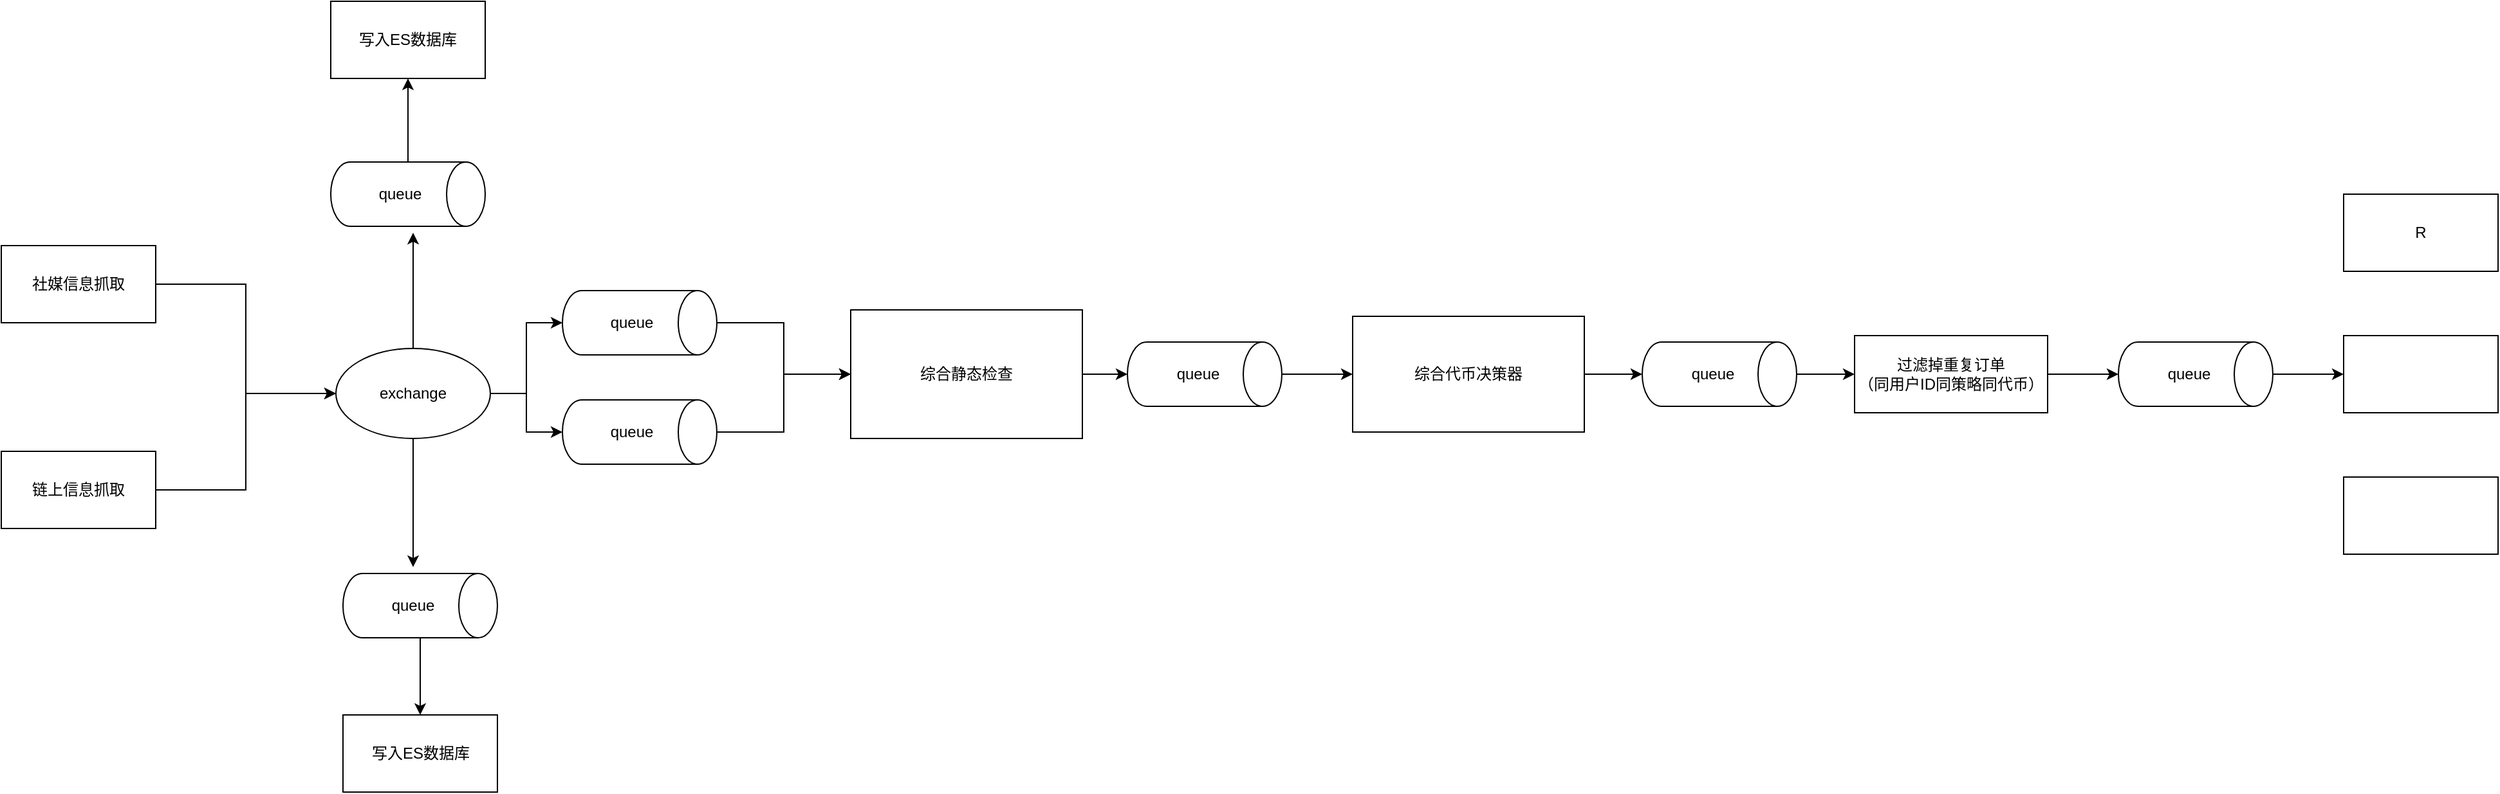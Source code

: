 <mxfile version="28.2.3">
  <diagram name="第 1 页" id="ktbgdnzE6EwHR5D7C_3F">
    <mxGraphModel dx="1985" dy="1763" grid="1" gridSize="10" guides="1" tooltips="1" connect="1" arrows="1" fold="1" page="1" pageScale="1" pageWidth="827" pageHeight="1169" math="0" shadow="0">
      <root>
        <mxCell id="0" />
        <mxCell id="1" parent="0" />
        <mxCell id="co5VTCmra7gZKyppTI4R-13" style="edgeStyle=orthogonalEdgeStyle;rounded=0;orthogonalLoop=1;jettySize=auto;html=1;entryX=0;entryY=0.5;entryDx=0;entryDy=0;" edge="1" parent="1" source="co5VTCmra7gZKyppTI4R-1" target="co5VTCmra7gZKyppTI4R-9">
          <mxGeometry relative="1" as="geometry" />
        </mxCell>
        <mxCell id="co5VTCmra7gZKyppTI4R-1" value="" style="shape=cylinder3;whiteSpace=wrap;html=1;boundedLbl=1;backgroundOutline=1;size=15;rotation=90;" vertex="1" parent="1">
          <mxGeometry x="331" y="245" width="50" height="120" as="geometry" />
        </mxCell>
        <mxCell id="co5VTCmra7gZKyppTI4R-2" value="queue" style="text;html=1;align=center;verticalAlign=middle;whiteSpace=wrap;rounded=0;" vertex="1" parent="1">
          <mxGeometry x="320" y="290" width="60" height="30" as="geometry" />
        </mxCell>
        <mxCell id="co5VTCmra7gZKyppTI4R-12" style="edgeStyle=orthogonalEdgeStyle;rounded=0;orthogonalLoop=1;jettySize=auto;html=1;" edge="1" parent="1" source="co5VTCmra7gZKyppTI4R-5" target="co5VTCmra7gZKyppTI4R-9">
          <mxGeometry relative="1" as="geometry" />
        </mxCell>
        <mxCell id="co5VTCmra7gZKyppTI4R-5" value="" style="shape=cylinder3;whiteSpace=wrap;html=1;boundedLbl=1;backgroundOutline=1;size=15;rotation=90;" vertex="1" parent="1">
          <mxGeometry x="331" y="160" width="50" height="120" as="geometry" />
        </mxCell>
        <mxCell id="co5VTCmra7gZKyppTI4R-6" value="queue" style="text;html=1;align=center;verticalAlign=middle;whiteSpace=wrap;rounded=0;" vertex="1" parent="1">
          <mxGeometry x="320" y="205" width="60" height="30" as="geometry" />
        </mxCell>
        <mxCell id="co5VTCmra7gZKyppTI4R-17" style="edgeStyle=orthogonalEdgeStyle;rounded=0;orthogonalLoop=1;jettySize=auto;html=1;" edge="1" parent="1" source="co5VTCmra7gZKyppTI4R-9" target="co5VTCmra7gZKyppTI4R-15">
          <mxGeometry relative="1" as="geometry" />
        </mxCell>
        <mxCell id="co5VTCmra7gZKyppTI4R-9" value="综合静态检查" style="rounded=0;whiteSpace=wrap;html=1;" vertex="1" parent="1">
          <mxGeometry x="520" y="210" width="180" height="100" as="geometry" />
        </mxCell>
        <mxCell id="co5VTCmra7gZKyppTI4R-19" style="edgeStyle=orthogonalEdgeStyle;rounded=0;orthogonalLoop=1;jettySize=auto;html=1;entryX=0;entryY=0.5;entryDx=0;entryDy=0;" edge="1" parent="1" source="co5VTCmra7gZKyppTI4R-15" target="co5VTCmra7gZKyppTI4R-18">
          <mxGeometry relative="1" as="geometry" />
        </mxCell>
        <mxCell id="co5VTCmra7gZKyppTI4R-15" value="" style="shape=cylinder3;whiteSpace=wrap;html=1;boundedLbl=1;backgroundOutline=1;size=15;rotation=90;" vertex="1" parent="1">
          <mxGeometry x="770" y="200" width="50" height="120" as="geometry" />
        </mxCell>
        <mxCell id="co5VTCmra7gZKyppTI4R-16" value="queue" style="text;html=1;align=center;verticalAlign=middle;whiteSpace=wrap;rounded=0;" vertex="1" parent="1">
          <mxGeometry x="760" y="245" width="60" height="30" as="geometry" />
        </mxCell>
        <mxCell id="co5VTCmra7gZKyppTI4R-18" value="综合代币决策器" style="rounded=0;whiteSpace=wrap;html=1;" vertex="1" parent="1">
          <mxGeometry x="910" y="215" width="180" height="90" as="geometry" />
        </mxCell>
        <mxCell id="co5VTCmra7gZKyppTI4R-24" style="edgeStyle=orthogonalEdgeStyle;rounded=0;orthogonalLoop=1;jettySize=auto;html=1;" edge="1" parent="1" source="co5VTCmra7gZKyppTI4R-21">
          <mxGeometry relative="1" as="geometry">
            <mxPoint x="1300" y="260" as="targetPoint" />
          </mxGeometry>
        </mxCell>
        <mxCell id="co5VTCmra7gZKyppTI4R-21" value="" style="shape=cylinder3;whiteSpace=wrap;html=1;boundedLbl=1;backgroundOutline=1;size=15;rotation=90;" vertex="1" parent="1">
          <mxGeometry x="1170" y="200" width="50" height="120" as="geometry" />
        </mxCell>
        <mxCell id="co5VTCmra7gZKyppTI4R-22" value="queue" style="text;html=1;align=center;verticalAlign=middle;whiteSpace=wrap;rounded=0;" vertex="1" parent="1">
          <mxGeometry x="1160" y="245" width="60" height="30" as="geometry" />
        </mxCell>
        <mxCell id="co5VTCmra7gZKyppTI4R-23" style="edgeStyle=orthogonalEdgeStyle;rounded=0;orthogonalLoop=1;jettySize=auto;html=1;entryX=0.5;entryY=1;entryDx=0;entryDy=0;entryPerimeter=0;" edge="1" parent="1" source="co5VTCmra7gZKyppTI4R-18" target="co5VTCmra7gZKyppTI4R-21">
          <mxGeometry relative="1" as="geometry" />
        </mxCell>
        <mxCell id="co5VTCmra7gZKyppTI4R-28" style="edgeStyle=orthogonalEdgeStyle;rounded=0;orthogonalLoop=1;jettySize=auto;html=1;" edge="1" parent="1" source="co5VTCmra7gZKyppTI4R-25" target="co5VTCmra7gZKyppTI4R-26">
          <mxGeometry relative="1" as="geometry" />
        </mxCell>
        <mxCell id="co5VTCmra7gZKyppTI4R-25" value="过滤掉重复订单&lt;br&gt;（同用户ID同策略同代币）" style="rounded=0;whiteSpace=wrap;html=1;" vertex="1" parent="1">
          <mxGeometry x="1300" y="230" width="150" height="60" as="geometry" />
        </mxCell>
        <mxCell id="co5VTCmra7gZKyppTI4R-29" style="edgeStyle=orthogonalEdgeStyle;rounded=0;orthogonalLoop=1;jettySize=auto;html=1;" edge="1" parent="1" source="co5VTCmra7gZKyppTI4R-26">
          <mxGeometry relative="1" as="geometry">
            <mxPoint x="1680" y="260" as="targetPoint" />
          </mxGeometry>
        </mxCell>
        <mxCell id="co5VTCmra7gZKyppTI4R-26" value="" style="shape=cylinder3;whiteSpace=wrap;html=1;boundedLbl=1;backgroundOutline=1;size=15;rotation=90;" vertex="1" parent="1">
          <mxGeometry x="1540" y="200" width="50" height="120" as="geometry" />
        </mxCell>
        <mxCell id="co5VTCmra7gZKyppTI4R-27" value="queue" style="text;html=1;align=center;verticalAlign=middle;whiteSpace=wrap;rounded=0;" vertex="1" parent="1">
          <mxGeometry x="1530" y="245" width="60" height="30" as="geometry" />
        </mxCell>
        <mxCell id="co5VTCmra7gZKyppTI4R-30" value="" style="rounded=0;whiteSpace=wrap;html=1;" vertex="1" parent="1">
          <mxGeometry x="1680" y="230" width="120" height="60" as="geometry" />
        </mxCell>
        <mxCell id="co5VTCmra7gZKyppTI4R-31" value="R" style="rounded=0;whiteSpace=wrap;html=1;" vertex="1" parent="1">
          <mxGeometry x="1680" y="120" width="120" height="60" as="geometry" />
        </mxCell>
        <mxCell id="co5VTCmra7gZKyppTI4R-32" value="" style="rounded=0;whiteSpace=wrap;html=1;" vertex="1" parent="1">
          <mxGeometry x="1680" y="340" width="120" height="60" as="geometry" />
        </mxCell>
        <mxCell id="co5VTCmra7gZKyppTI4R-56" style="edgeStyle=orthogonalEdgeStyle;rounded=0;orthogonalLoop=1;jettySize=auto;html=1;" edge="1" parent="1" source="co5VTCmra7gZKyppTI4R-35">
          <mxGeometry relative="1" as="geometry">
            <mxPoint x="180" y="150" as="targetPoint" />
          </mxGeometry>
        </mxCell>
        <mxCell id="co5VTCmra7gZKyppTI4R-57" style="edgeStyle=orthogonalEdgeStyle;rounded=0;orthogonalLoop=1;jettySize=auto;html=1;" edge="1" parent="1" source="co5VTCmra7gZKyppTI4R-35">
          <mxGeometry relative="1" as="geometry">
            <mxPoint x="180" y="410" as="targetPoint" />
          </mxGeometry>
        </mxCell>
        <mxCell id="co5VTCmra7gZKyppTI4R-35" value="exchange" style="ellipse;whiteSpace=wrap;html=1;" vertex="1" parent="1">
          <mxGeometry x="120" y="240" width="120" height="70" as="geometry" />
        </mxCell>
        <mxCell id="co5VTCmra7gZKyppTI4R-45" style="edgeStyle=orthogonalEdgeStyle;rounded=0;orthogonalLoop=1;jettySize=auto;html=1;entryX=0;entryY=0.5;entryDx=0;entryDy=0;" edge="1" parent="1" source="co5VTCmra7gZKyppTI4R-37" target="co5VTCmra7gZKyppTI4R-35">
          <mxGeometry relative="1" as="geometry" />
        </mxCell>
        <mxCell id="co5VTCmra7gZKyppTI4R-37" value="社媒信息抓取" style="rounded=0;whiteSpace=wrap;html=1;" vertex="1" parent="1">
          <mxGeometry x="-140" y="160" width="120" height="60" as="geometry" />
        </mxCell>
        <mxCell id="co5VTCmra7gZKyppTI4R-46" style="edgeStyle=orthogonalEdgeStyle;rounded=0;orthogonalLoop=1;jettySize=auto;html=1;entryX=0;entryY=0.5;entryDx=0;entryDy=0;" edge="1" parent="1" source="co5VTCmra7gZKyppTI4R-39" target="co5VTCmra7gZKyppTI4R-35">
          <mxGeometry relative="1" as="geometry" />
        </mxCell>
        <mxCell id="co5VTCmra7gZKyppTI4R-39" value="链上信息抓取" style="rounded=0;whiteSpace=wrap;html=1;" vertex="1" parent="1">
          <mxGeometry x="-140" y="320" width="120" height="60" as="geometry" />
        </mxCell>
        <mxCell id="co5VTCmra7gZKyppTI4R-43" style="edgeStyle=orthogonalEdgeStyle;rounded=0;orthogonalLoop=1;jettySize=auto;html=1;entryX=0.5;entryY=1;entryDx=0;entryDy=0;entryPerimeter=0;" edge="1" parent="1" source="co5VTCmra7gZKyppTI4R-35" target="co5VTCmra7gZKyppTI4R-1">
          <mxGeometry relative="1" as="geometry" />
        </mxCell>
        <mxCell id="co5VTCmra7gZKyppTI4R-44" style="edgeStyle=orthogonalEdgeStyle;rounded=0;orthogonalLoop=1;jettySize=auto;html=1;entryX=0.5;entryY=1;entryDx=0;entryDy=0;entryPerimeter=0;" edge="1" parent="1" source="co5VTCmra7gZKyppTI4R-35" target="co5VTCmra7gZKyppTI4R-5">
          <mxGeometry relative="1" as="geometry" />
        </mxCell>
        <mxCell id="co5VTCmra7gZKyppTI4R-62" style="edgeStyle=orthogonalEdgeStyle;rounded=0;orthogonalLoop=1;jettySize=auto;html=1;entryX=0.5;entryY=1;entryDx=0;entryDy=0;" edge="1" parent="1" source="co5VTCmra7gZKyppTI4R-47" target="co5VTCmra7gZKyppTI4R-58">
          <mxGeometry relative="1" as="geometry" />
        </mxCell>
        <mxCell id="co5VTCmra7gZKyppTI4R-47" value="" style="shape=cylinder3;whiteSpace=wrap;html=1;boundedLbl=1;backgroundOutline=1;size=15;rotation=90;" vertex="1" parent="1">
          <mxGeometry x="151" y="60" width="50" height="120" as="geometry" />
        </mxCell>
        <mxCell id="co5VTCmra7gZKyppTI4R-48" value="queue" style="text;html=1;align=center;verticalAlign=middle;whiteSpace=wrap;rounded=0;" vertex="1" parent="1">
          <mxGeometry x="140" y="105" width="60" height="30" as="geometry" />
        </mxCell>
        <mxCell id="co5VTCmra7gZKyppTI4R-65" style="edgeStyle=orthogonalEdgeStyle;rounded=0;orthogonalLoop=1;jettySize=auto;html=1;entryX=0.5;entryY=0;entryDx=0;entryDy=0;" edge="1" parent="1" source="co5VTCmra7gZKyppTI4R-50" target="co5VTCmra7gZKyppTI4R-63">
          <mxGeometry relative="1" as="geometry" />
        </mxCell>
        <mxCell id="co5VTCmra7gZKyppTI4R-50" value="" style="shape=cylinder3;whiteSpace=wrap;html=1;boundedLbl=1;backgroundOutline=1;size=15;rotation=90;" vertex="1" parent="1">
          <mxGeometry x="160.5" y="380" width="50" height="120" as="geometry" />
        </mxCell>
        <mxCell id="co5VTCmra7gZKyppTI4R-51" value="queue" style="text;html=1;align=center;verticalAlign=middle;whiteSpace=wrap;rounded=0;" vertex="1" parent="1">
          <mxGeometry x="149.5" y="425" width="60" height="30" as="geometry" />
        </mxCell>
        <mxCell id="co5VTCmra7gZKyppTI4R-58" value="写入ES数据库" style="rounded=0;whiteSpace=wrap;html=1;" vertex="1" parent="1">
          <mxGeometry x="116" y="-30" width="120" height="60" as="geometry" />
        </mxCell>
        <mxCell id="co5VTCmra7gZKyppTI4R-63" value="写入ES数据库" style="rounded=0;whiteSpace=wrap;html=1;" vertex="1" parent="1">
          <mxGeometry x="125.5" y="525" width="120" height="60" as="geometry" />
        </mxCell>
      </root>
    </mxGraphModel>
  </diagram>
</mxfile>
